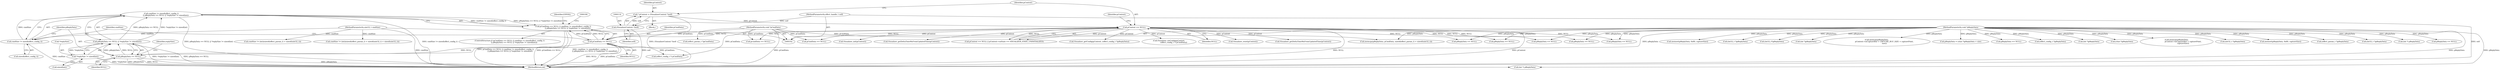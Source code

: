 digraph "0_Android_aeea52da00d210587fb3ed895de3d5f2e0264c88_11@API" {
"1000163" [label="(Call,cmdSize != sizeof(effect_config_t)\n                || pReplyData == NULL || *replySize != sizeof(int))"];
"1000164" [label="(Call,cmdSize != sizeof(effect_config_t))"];
"1000105" [label="(MethodParameterIn,uint32_t cmdSize)"];
"1000168" [label="(Call,pReplyData == NULL || *replySize != sizeof(int))"];
"1000169" [label="(Call,pReplyData == NULL)"];
"1000108" [label="(MethodParameterIn,void *pReplyData)"];
"1000160" [label="(Call,pCmdData == NULL)"];
"1000106" [label="(MethodParameterIn,void *pCmdData)"];
"1000119" [label="(Call,pContext == NULL)"];
"1000111" [label="(Call,* pContext = (VisualizerContext *)self)"];
"1000113" [label="(Call,(VisualizerContext *)self)"];
"1000103" [label="(MethodParameterIn,effect_handle_t self)"];
"1000172" [label="(Call,*replySize != sizeof(int))"];
"1000159" [label="(Call,pCmdData == NULL || cmdSize != sizeof(effect_config_t)\n                || pReplyData == NULL || *replySize != sizeof(int))"];
"1000303" [label="(Call,cmdSize != (int)(sizeof(effect_param_t) + sizeof(uint32_t)))"];
"1000801" [label="(Call,Visualizer_getDeltaTimeMsFromUpdatedTime(pContext))"];
"1000105" [label="(MethodParameterIn,uint32_t cmdSize)"];
"1000674" [label="(Call,memset(pReplyData, 0x80, captureSize))"];
"1000112" [label="(Identifier,pContext)"];
"1000161" [label="(Identifier,pCmdData)"];
"1000601" [label="(Call,(int32_t *)pReplyData)"];
"1000926" [label="(Call,(int32_t*)pReplyData)"];
"1000171" [label="(Identifier,NULL)"];
"1000195" [label="(Call,pReplyData == NULL)"];
"1000251" [label="(Call,(int *)pReplyData)"];
"1000115" [label="(Identifier,self)"];
"1000207" [label="(Call,Visualizer_getConfig(pContext, (effect_config_t *)pReplyData))"];
"1000299" [label="(Call,pCmdData == NULL)"];
"1000739" [label="(Call,memcpy(pReplyData,\n                           pContext->mCaptureBuf + CAPTURE_BUF_SIZE + capturePoint,\n                           size))"];
"1000163" [label="(Call,cmdSize != sizeof(effect_config_t)\n                || pReplyData == NULL || *replySize != sizeof(int))"];
"1000160" [label="(Call,pCmdData == NULL)"];
"1000108" [label="(MethodParameterIn,void *pReplyData)"];
"1000749" [label="(Call,pReplyData = (char *)pReplyData + size)"];
"1000169" [label="(Call,pReplyData == NULL)"];
"1000164" [label="(Call,cmdSize != sizeof(effect_config_t))"];
"1000186" [label="(Call,Visualizer_setConfig(pContext,\n                 (effect_config_t *) pCmdData))"];
"1000313" [label="(Call,pReplyData == NULL)"];
"1000996" [label="(MethodReturn,int)"];
"1000170" [label="(Identifier,pReplyData)"];
"1000166" [label="(Call,sizeof(effect_config_t))"];
"1000474" [label="(Call,cmdSize != (int)(sizeof(effect_param_t) + sizeof(uint32_t) + sizeof(uint32_t)))"];
"1000119" [label="(Call,pContext == NULL)"];
"1000209" [label="(Call,(effect_config_t *)pReplyData)"];
"1000180" [label="(Identifier,EINVAL)"];
"1000621" [label="(Call,pReplyData == NULL)"];
"1000113" [label="(Call,(VisualizerContext *)self)"];
"1000290" [label="(Call,(int *)pReplyData)"];
"1000165" [label="(Identifier,cmdSize)"];
"1000174" [label="(Identifier,replySize)"];
"1000752" [label="(Call,(char *)pReplyData)"];
"1000762" [label="(Call,memcpy(pReplyData,\n                       pContext->mCaptureBuf + capturePoint,\n                       captureSize))"];
"1000188" [label="(Call,(effect_config_t *) pCmdData)"];
"1000121" [label="(Identifier,NULL)"];
"1000214" [label="(Call,Visualizer_reset(pContext))"];
"1000642" [label="(Call,Visualizer_getDeltaTimeMsFromUpdatedTime(pContext))"];
"1000501" [label="(Call,(int32_t *)pReplyData)"];
"1000183" [label="(Call,(int *) pReplyData)"];
"1000220" [label="(Call,pReplyData == NULL)"];
"1000779" [label="(Call,memset(pReplyData, 0x80, captureSize))"];
"1000470" [label="(Call,pCmdData == NULL)"];
"1000111" [label="(Call,* pContext = (VisualizerContext *)self)"];
"1000137" [label="(Call,pReplyData == NULL)"];
"1000159" [label="(Call,pCmdData == NULL || cmdSize != sizeof(effect_config_t)\n                || pReplyData == NULL || *replySize != sizeof(int))"];
"1000173" [label="(Call,*replySize)"];
"1000162" [label="(Identifier,NULL)"];
"1000120" [label="(Identifier,pContext)"];
"1000124" [label="(Identifier,pContext)"];
"1000168" [label="(Call,pReplyData == NULL || *replySize != sizeof(int))"];
"1000158" [label="(ControlStructure,if (pCmdData == NULL || cmdSize != sizeof(effect_config_t)\n                || pReplyData == NULL || *replySize != sizeof(int)))"];
"1000344" [label="(Call,(effect_param_t *)pReplyData)"];
"1000528" [label="(Call,(int32_t *)pReplyData)"];
"1000154" [label="(Call,Visualizer_init(pContext))"];
"1000103" [label="(MethodParameterIn,effect_handle_t self)"];
"1000175" [label="(Call,sizeof(int))"];
"1000333" [label="(Call,memcpy(pReplyData, pCmdData, sizeof(effect_param_t) + sizeof(uint32_t)))"];
"1000259" [label="(Call,pReplyData == NULL)"];
"1000109" [label="(Block,)"];
"1000151" [label="(Call,(int *) pReplyData)"];
"1000118" [label="(Call,pContext == NULL || pContext->mState == VISUALIZER_STATE_UNINITIALIZED)"];
"1000508" [label="(Call,(effect_param_t *)pCmdData)"];
"1000106" [label="(MethodParameterIn,void *pCmdData)"];
"1000172" [label="(Call,*replySize != sizeof(int))"];
"1000487" [label="(Call,pReplyData == NULL)"];
"1000163" -> "1000159"  [label="AST: "];
"1000163" -> "1000164"  [label="CFG: "];
"1000163" -> "1000168"  [label="CFG: "];
"1000164" -> "1000163"  [label="AST: "];
"1000168" -> "1000163"  [label="AST: "];
"1000159" -> "1000163"  [label="CFG: "];
"1000163" -> "1000996"  [label="DDG: cmdSize != sizeof(effect_config_t)"];
"1000163" -> "1000996"  [label="DDG: pReplyData == NULL || *replySize != sizeof(int)"];
"1000163" -> "1000159"  [label="DDG: cmdSize != sizeof(effect_config_t)"];
"1000163" -> "1000159"  [label="DDG: pReplyData == NULL || *replySize != sizeof(int)"];
"1000164" -> "1000163"  [label="DDG: cmdSize"];
"1000168" -> "1000163"  [label="DDG: pReplyData == NULL"];
"1000168" -> "1000163"  [label="DDG: *replySize != sizeof(int)"];
"1000164" -> "1000166"  [label="CFG: "];
"1000165" -> "1000164"  [label="AST: "];
"1000166" -> "1000164"  [label="AST: "];
"1000170" -> "1000164"  [label="CFG: "];
"1000164" -> "1000996"  [label="DDG: cmdSize"];
"1000105" -> "1000164"  [label="DDG: cmdSize"];
"1000105" -> "1000102"  [label="AST: "];
"1000105" -> "1000996"  [label="DDG: cmdSize"];
"1000105" -> "1000303"  [label="DDG: cmdSize"];
"1000105" -> "1000474"  [label="DDG: cmdSize"];
"1000168" -> "1000169"  [label="CFG: "];
"1000168" -> "1000172"  [label="CFG: "];
"1000169" -> "1000168"  [label="AST: "];
"1000172" -> "1000168"  [label="AST: "];
"1000168" -> "1000996"  [label="DDG: *replySize != sizeof(int)"];
"1000168" -> "1000996"  [label="DDG: pReplyData == NULL"];
"1000169" -> "1000168"  [label="DDG: pReplyData"];
"1000169" -> "1000168"  [label="DDG: NULL"];
"1000172" -> "1000168"  [label="DDG: *replySize"];
"1000169" -> "1000171"  [label="CFG: "];
"1000170" -> "1000169"  [label="AST: "];
"1000171" -> "1000169"  [label="AST: "];
"1000174" -> "1000169"  [label="CFG: "];
"1000169" -> "1000996"  [label="DDG: NULL"];
"1000169" -> "1000996"  [label="DDG: pReplyData"];
"1000108" -> "1000169"  [label="DDG: pReplyData"];
"1000160" -> "1000169"  [label="DDG: NULL"];
"1000169" -> "1000183"  [label="DDG: pReplyData"];
"1000108" -> "1000102"  [label="AST: "];
"1000108" -> "1000996"  [label="DDG: pReplyData"];
"1000108" -> "1000137"  [label="DDG: pReplyData"];
"1000108" -> "1000151"  [label="DDG: pReplyData"];
"1000108" -> "1000183"  [label="DDG: pReplyData"];
"1000108" -> "1000195"  [label="DDG: pReplyData"];
"1000108" -> "1000209"  [label="DDG: pReplyData"];
"1000108" -> "1000220"  [label="DDG: pReplyData"];
"1000108" -> "1000251"  [label="DDG: pReplyData"];
"1000108" -> "1000259"  [label="DDG: pReplyData"];
"1000108" -> "1000290"  [label="DDG: pReplyData"];
"1000108" -> "1000313"  [label="DDG: pReplyData"];
"1000108" -> "1000333"  [label="DDG: pReplyData"];
"1000108" -> "1000344"  [label="DDG: pReplyData"];
"1000108" -> "1000487"  [label="DDG: pReplyData"];
"1000108" -> "1000501"  [label="DDG: pReplyData"];
"1000108" -> "1000528"  [label="DDG: pReplyData"];
"1000108" -> "1000601"  [label="DDG: pReplyData"];
"1000108" -> "1000621"  [label="DDG: pReplyData"];
"1000108" -> "1000674"  [label="DDG: pReplyData"];
"1000108" -> "1000739"  [label="DDG: pReplyData"];
"1000108" -> "1000749"  [label="DDG: pReplyData"];
"1000108" -> "1000752"  [label="DDG: pReplyData"];
"1000108" -> "1000762"  [label="DDG: pReplyData"];
"1000108" -> "1000779"  [label="DDG: pReplyData"];
"1000108" -> "1000926"  [label="DDG: pReplyData"];
"1000160" -> "1000159"  [label="AST: "];
"1000160" -> "1000162"  [label="CFG: "];
"1000161" -> "1000160"  [label="AST: "];
"1000162" -> "1000160"  [label="AST: "];
"1000165" -> "1000160"  [label="CFG: "];
"1000159" -> "1000160"  [label="CFG: "];
"1000160" -> "1000996"  [label="DDG: NULL"];
"1000160" -> "1000996"  [label="DDG: pCmdData"];
"1000160" -> "1000159"  [label="DDG: pCmdData"];
"1000160" -> "1000159"  [label="DDG: NULL"];
"1000106" -> "1000160"  [label="DDG: pCmdData"];
"1000119" -> "1000160"  [label="DDG: NULL"];
"1000160" -> "1000188"  [label="DDG: pCmdData"];
"1000106" -> "1000102"  [label="AST: "];
"1000106" -> "1000996"  [label="DDG: pCmdData"];
"1000106" -> "1000188"  [label="DDG: pCmdData"];
"1000106" -> "1000299"  [label="DDG: pCmdData"];
"1000106" -> "1000333"  [label="DDG: pCmdData"];
"1000106" -> "1000470"  [label="DDG: pCmdData"];
"1000106" -> "1000508"  [label="DDG: pCmdData"];
"1000119" -> "1000118"  [label="AST: "];
"1000119" -> "1000121"  [label="CFG: "];
"1000120" -> "1000119"  [label="AST: "];
"1000121" -> "1000119"  [label="AST: "];
"1000124" -> "1000119"  [label="CFG: "];
"1000118" -> "1000119"  [label="CFG: "];
"1000119" -> "1000996"  [label="DDG: NULL"];
"1000119" -> "1000996"  [label="DDG: pContext"];
"1000119" -> "1000118"  [label="DDG: pContext"];
"1000119" -> "1000118"  [label="DDG: NULL"];
"1000111" -> "1000119"  [label="DDG: pContext"];
"1000119" -> "1000137"  [label="DDG: NULL"];
"1000119" -> "1000154"  [label="DDG: pContext"];
"1000119" -> "1000186"  [label="DDG: pContext"];
"1000119" -> "1000195"  [label="DDG: NULL"];
"1000119" -> "1000207"  [label="DDG: pContext"];
"1000119" -> "1000214"  [label="DDG: pContext"];
"1000119" -> "1000220"  [label="DDG: NULL"];
"1000119" -> "1000259"  [label="DDG: NULL"];
"1000119" -> "1000299"  [label="DDG: NULL"];
"1000119" -> "1000470"  [label="DDG: NULL"];
"1000119" -> "1000621"  [label="DDG: NULL"];
"1000119" -> "1000642"  [label="DDG: pContext"];
"1000119" -> "1000801"  [label="DDG: pContext"];
"1000111" -> "1000109"  [label="AST: "];
"1000111" -> "1000113"  [label="CFG: "];
"1000112" -> "1000111"  [label="AST: "];
"1000113" -> "1000111"  [label="AST: "];
"1000120" -> "1000111"  [label="CFG: "];
"1000111" -> "1000996"  [label="DDG: (VisualizerContext *)self"];
"1000113" -> "1000111"  [label="DDG: self"];
"1000113" -> "1000115"  [label="CFG: "];
"1000114" -> "1000113"  [label="AST: "];
"1000115" -> "1000113"  [label="AST: "];
"1000113" -> "1000996"  [label="DDG: self"];
"1000103" -> "1000113"  [label="DDG: self"];
"1000103" -> "1000102"  [label="AST: "];
"1000103" -> "1000996"  [label="DDG: self"];
"1000172" -> "1000175"  [label="CFG: "];
"1000173" -> "1000172"  [label="AST: "];
"1000175" -> "1000172"  [label="AST: "];
"1000172" -> "1000996"  [label="DDG: *replySize"];
"1000159" -> "1000158"  [label="AST: "];
"1000180" -> "1000159"  [label="CFG: "];
"1000184" -> "1000159"  [label="CFG: "];
"1000159" -> "1000996"  [label="DDG: pCmdData == NULL || cmdSize != sizeof(effect_config_t)\n                || pReplyData == NULL || *replySize != sizeof(int)"];
"1000159" -> "1000996"  [label="DDG: pCmdData == NULL"];
"1000159" -> "1000996"  [label="DDG: cmdSize != sizeof(effect_config_t)\n                || pReplyData == NULL || *replySize != sizeof(int)"];
}
